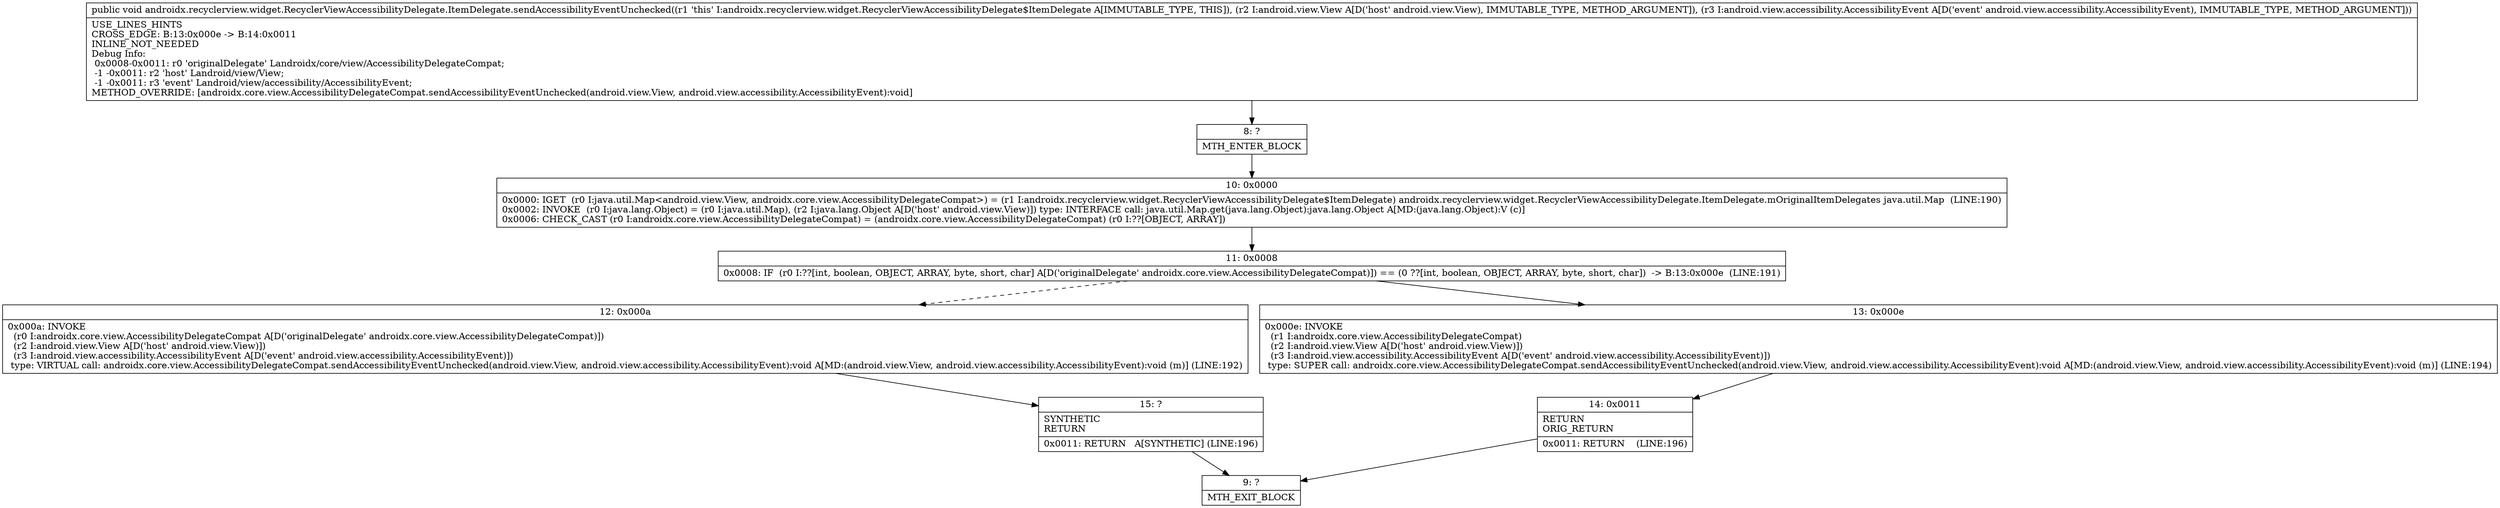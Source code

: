 digraph "CFG forandroidx.recyclerview.widget.RecyclerViewAccessibilityDelegate.ItemDelegate.sendAccessibilityEventUnchecked(Landroid\/view\/View;Landroid\/view\/accessibility\/AccessibilityEvent;)V" {
Node_8 [shape=record,label="{8\:\ ?|MTH_ENTER_BLOCK\l}"];
Node_10 [shape=record,label="{10\:\ 0x0000|0x0000: IGET  (r0 I:java.util.Map\<android.view.View, androidx.core.view.AccessibilityDelegateCompat\>) = (r1 I:androidx.recyclerview.widget.RecyclerViewAccessibilityDelegate$ItemDelegate) androidx.recyclerview.widget.RecyclerViewAccessibilityDelegate.ItemDelegate.mOriginalItemDelegates java.util.Map  (LINE:190)\l0x0002: INVOKE  (r0 I:java.lang.Object) = (r0 I:java.util.Map), (r2 I:java.lang.Object A[D('host' android.view.View)]) type: INTERFACE call: java.util.Map.get(java.lang.Object):java.lang.Object A[MD:(java.lang.Object):V (c)]\l0x0006: CHECK_CAST (r0 I:androidx.core.view.AccessibilityDelegateCompat) = (androidx.core.view.AccessibilityDelegateCompat) (r0 I:??[OBJECT, ARRAY]) \l}"];
Node_11 [shape=record,label="{11\:\ 0x0008|0x0008: IF  (r0 I:??[int, boolean, OBJECT, ARRAY, byte, short, char] A[D('originalDelegate' androidx.core.view.AccessibilityDelegateCompat)]) == (0 ??[int, boolean, OBJECT, ARRAY, byte, short, char])  \-\> B:13:0x000e  (LINE:191)\l}"];
Node_12 [shape=record,label="{12\:\ 0x000a|0x000a: INVOKE  \l  (r0 I:androidx.core.view.AccessibilityDelegateCompat A[D('originalDelegate' androidx.core.view.AccessibilityDelegateCompat)])\l  (r2 I:android.view.View A[D('host' android.view.View)])\l  (r3 I:android.view.accessibility.AccessibilityEvent A[D('event' android.view.accessibility.AccessibilityEvent)])\l type: VIRTUAL call: androidx.core.view.AccessibilityDelegateCompat.sendAccessibilityEventUnchecked(android.view.View, android.view.accessibility.AccessibilityEvent):void A[MD:(android.view.View, android.view.accessibility.AccessibilityEvent):void (m)] (LINE:192)\l}"];
Node_15 [shape=record,label="{15\:\ ?|SYNTHETIC\lRETURN\l|0x0011: RETURN   A[SYNTHETIC] (LINE:196)\l}"];
Node_9 [shape=record,label="{9\:\ ?|MTH_EXIT_BLOCK\l}"];
Node_13 [shape=record,label="{13\:\ 0x000e|0x000e: INVOKE  \l  (r1 I:androidx.core.view.AccessibilityDelegateCompat)\l  (r2 I:android.view.View A[D('host' android.view.View)])\l  (r3 I:android.view.accessibility.AccessibilityEvent A[D('event' android.view.accessibility.AccessibilityEvent)])\l type: SUPER call: androidx.core.view.AccessibilityDelegateCompat.sendAccessibilityEventUnchecked(android.view.View, android.view.accessibility.AccessibilityEvent):void A[MD:(android.view.View, android.view.accessibility.AccessibilityEvent):void (m)] (LINE:194)\l}"];
Node_14 [shape=record,label="{14\:\ 0x0011|RETURN\lORIG_RETURN\l|0x0011: RETURN    (LINE:196)\l}"];
MethodNode[shape=record,label="{public void androidx.recyclerview.widget.RecyclerViewAccessibilityDelegate.ItemDelegate.sendAccessibilityEventUnchecked((r1 'this' I:androidx.recyclerview.widget.RecyclerViewAccessibilityDelegate$ItemDelegate A[IMMUTABLE_TYPE, THIS]), (r2 I:android.view.View A[D('host' android.view.View), IMMUTABLE_TYPE, METHOD_ARGUMENT]), (r3 I:android.view.accessibility.AccessibilityEvent A[D('event' android.view.accessibility.AccessibilityEvent), IMMUTABLE_TYPE, METHOD_ARGUMENT]))  | USE_LINES_HINTS\lCROSS_EDGE: B:13:0x000e \-\> B:14:0x0011\lINLINE_NOT_NEEDED\lDebug Info:\l  0x0008\-0x0011: r0 'originalDelegate' Landroidx\/core\/view\/AccessibilityDelegateCompat;\l  \-1 \-0x0011: r2 'host' Landroid\/view\/View;\l  \-1 \-0x0011: r3 'event' Landroid\/view\/accessibility\/AccessibilityEvent;\lMETHOD_OVERRIDE: [androidx.core.view.AccessibilityDelegateCompat.sendAccessibilityEventUnchecked(android.view.View, android.view.accessibility.AccessibilityEvent):void]\l}"];
MethodNode -> Node_8;Node_8 -> Node_10;
Node_10 -> Node_11;
Node_11 -> Node_12[style=dashed];
Node_11 -> Node_13;
Node_12 -> Node_15;
Node_15 -> Node_9;
Node_13 -> Node_14;
Node_14 -> Node_9;
}

